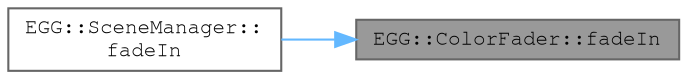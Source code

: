 digraph "EGG::ColorFader::fadeIn"
{
 // LATEX_PDF_SIZE
  bgcolor="transparent";
  edge [fontname=FreeMono,fontsize=10,labelfontname=FreeMono,labelfontsize=10];
  node [fontname=FreeMono,fontsize=10,shape=box,height=0.2,width=0.4];
  rankdir="RL";
  Node1 [label="EGG::ColorFader::fadeIn",height=0.2,width=0.4,color="gray40", fillcolor="grey60", style="filled", fontcolor="black",tooltip="Fade in from pure blacked-out."];
  Node1 -> Node2 [dir="back",color="steelblue1",style="solid"];
  Node2 [label="EGG::SceneManager::\lfadeIn",height=0.2,width=0.4,color="grey40", fillcolor="white", style="filled",URL="$class_e_g_g_1_1_scene_manager.html#afeb705ef71a62f6dc907f712e94cc0e7",tooltip="Fade into the scene."];
}
